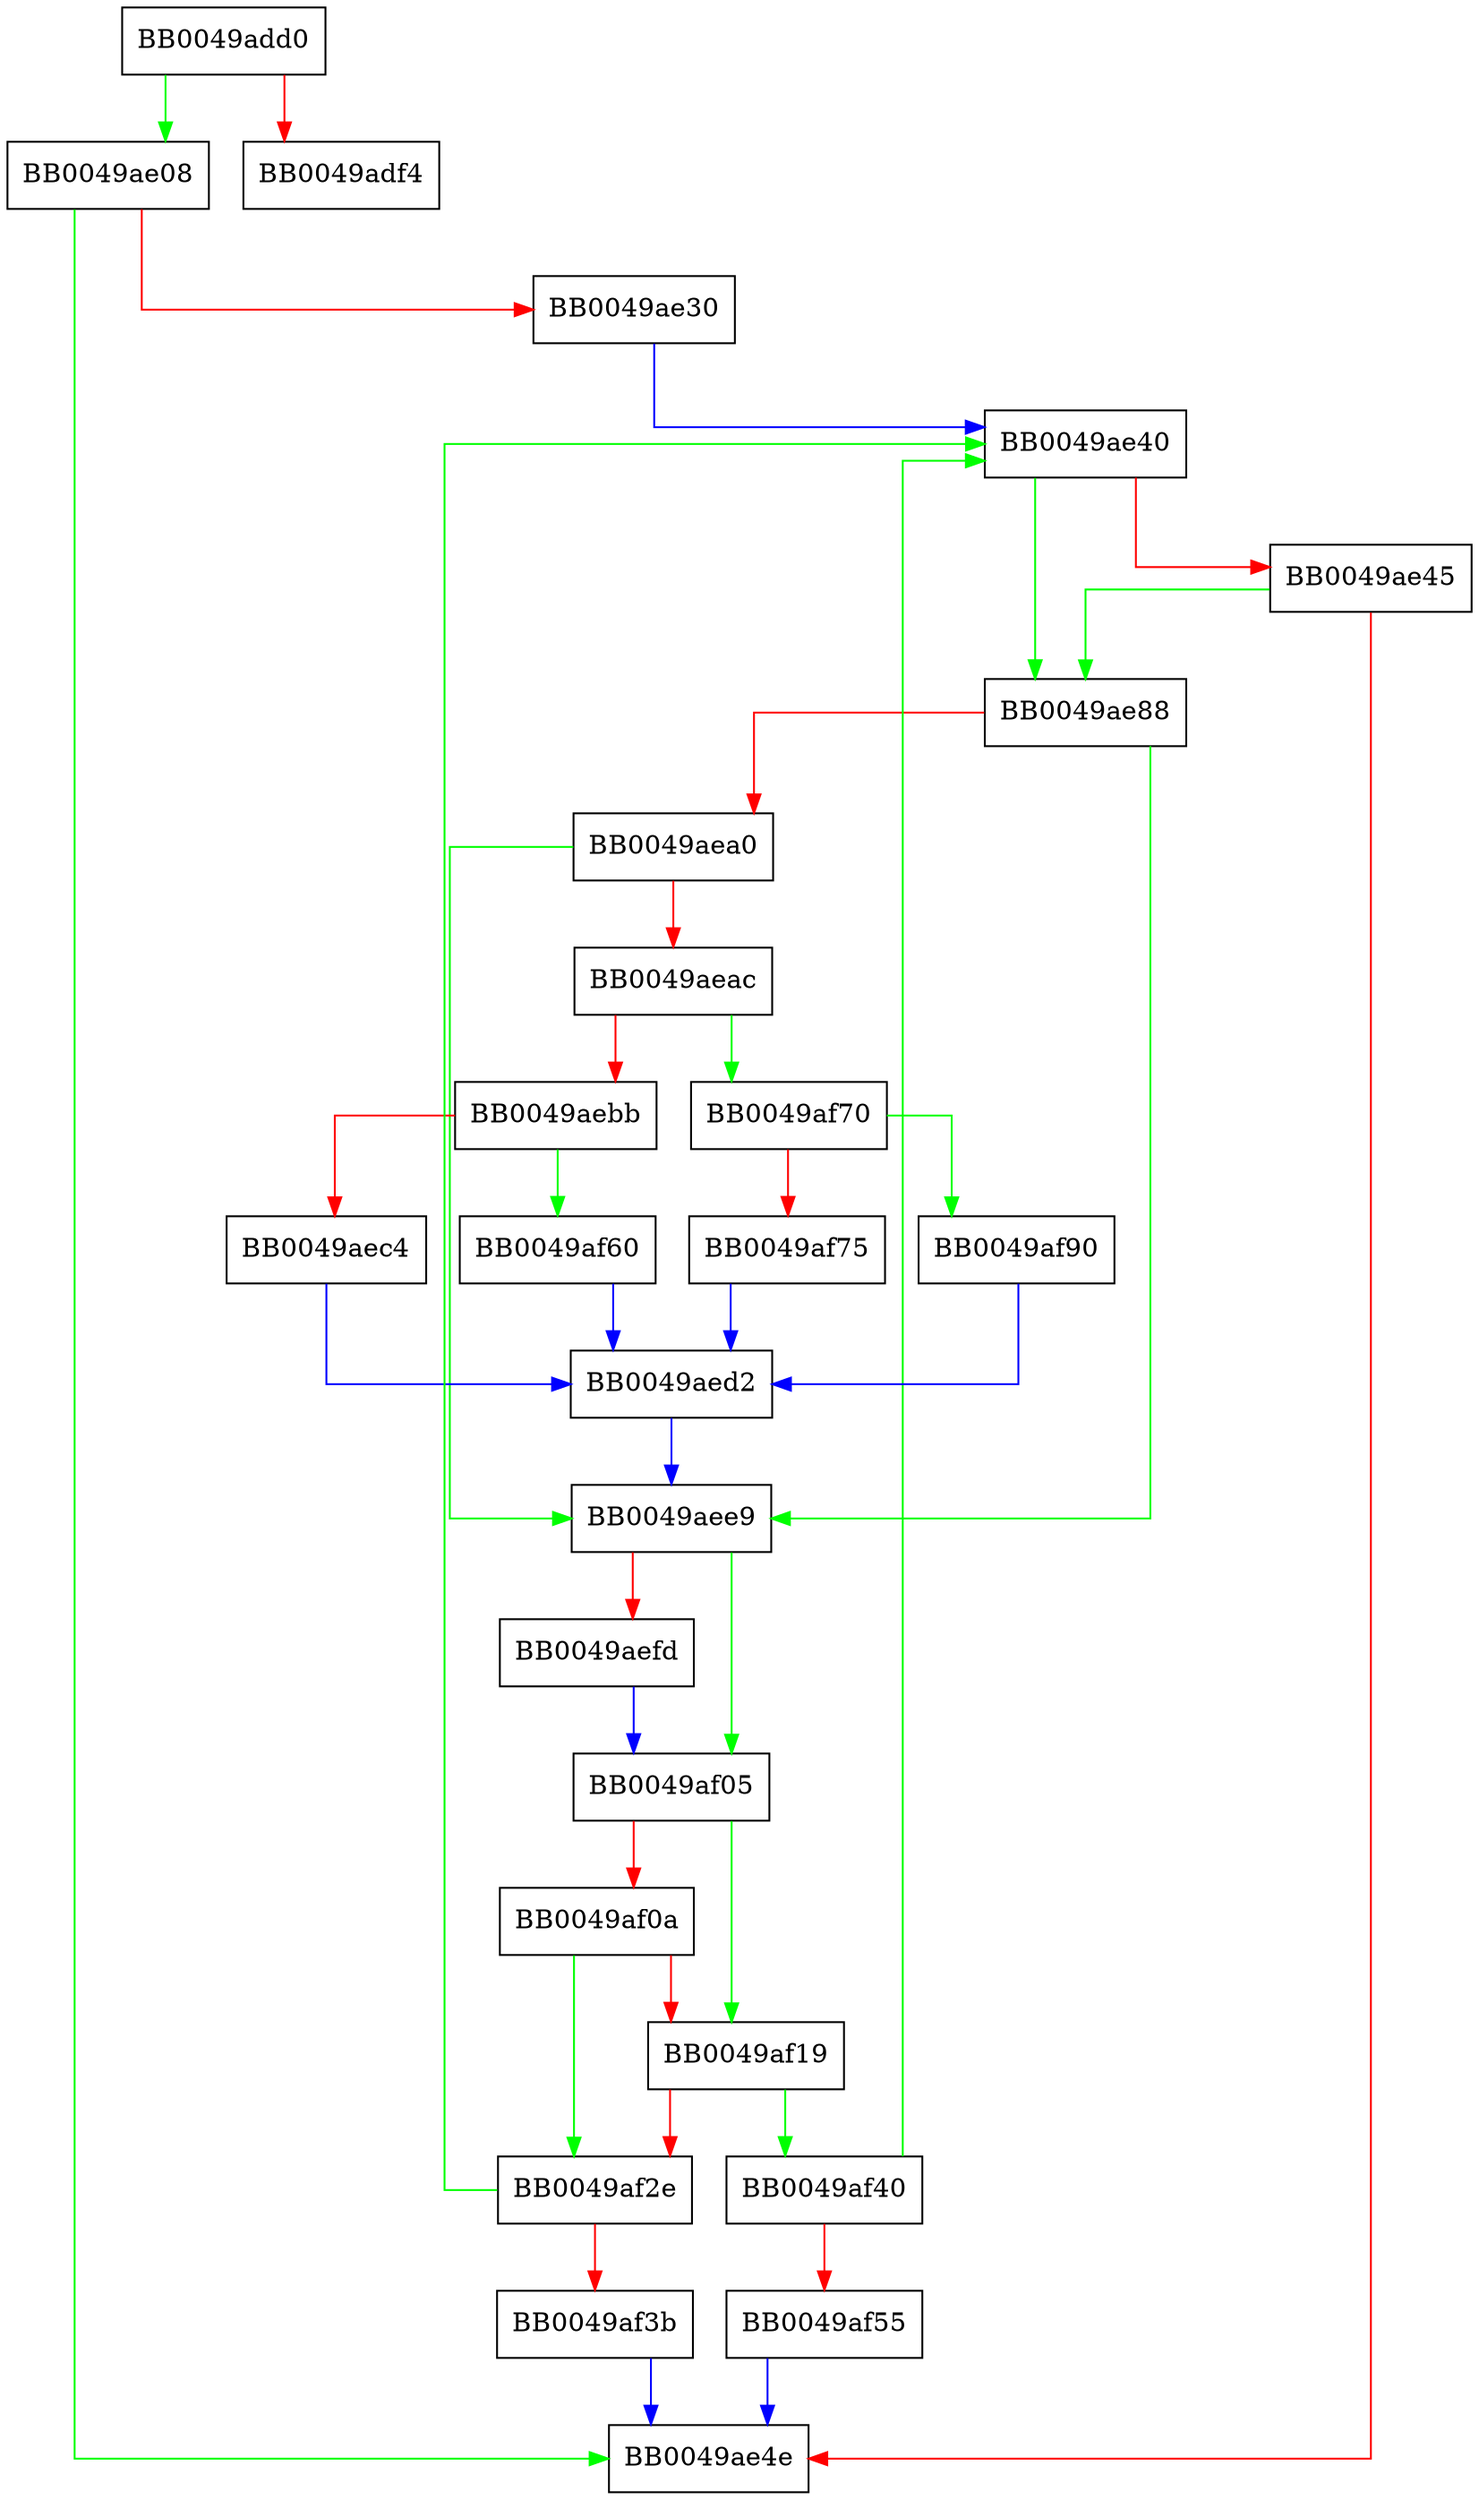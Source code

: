 digraph SSL_CTX_flush_sessions_ex {
  node [shape="box"];
  graph [splines=ortho];
  BB0049add0 -> BB0049ae08 [color="green"];
  BB0049add0 -> BB0049adf4 [color="red"];
  BB0049ae08 -> BB0049ae4e [color="green"];
  BB0049ae08 -> BB0049ae30 [color="red"];
  BB0049ae30 -> BB0049ae40 [color="blue"];
  BB0049ae40 -> BB0049ae88 [color="green"];
  BB0049ae40 -> BB0049ae45 [color="red"];
  BB0049ae45 -> BB0049ae88 [color="green"];
  BB0049ae45 -> BB0049ae4e [color="red"];
  BB0049ae88 -> BB0049aee9 [color="green"];
  BB0049ae88 -> BB0049aea0 [color="red"];
  BB0049aea0 -> BB0049aee9 [color="green"];
  BB0049aea0 -> BB0049aeac [color="red"];
  BB0049aeac -> BB0049af70 [color="green"];
  BB0049aeac -> BB0049aebb [color="red"];
  BB0049aebb -> BB0049af60 [color="green"];
  BB0049aebb -> BB0049aec4 [color="red"];
  BB0049aec4 -> BB0049aed2 [color="blue"];
  BB0049aed2 -> BB0049aee9 [color="blue"];
  BB0049aee9 -> BB0049af05 [color="green"];
  BB0049aee9 -> BB0049aefd [color="red"];
  BB0049aefd -> BB0049af05 [color="blue"];
  BB0049af05 -> BB0049af19 [color="green"];
  BB0049af05 -> BB0049af0a [color="red"];
  BB0049af0a -> BB0049af2e [color="green"];
  BB0049af0a -> BB0049af19 [color="red"];
  BB0049af19 -> BB0049af40 [color="green"];
  BB0049af19 -> BB0049af2e [color="red"];
  BB0049af2e -> BB0049ae40 [color="green"];
  BB0049af2e -> BB0049af3b [color="red"];
  BB0049af3b -> BB0049ae4e [color="blue"];
  BB0049af40 -> BB0049ae40 [color="green"];
  BB0049af40 -> BB0049af55 [color="red"];
  BB0049af55 -> BB0049ae4e [color="blue"];
  BB0049af60 -> BB0049aed2 [color="blue"];
  BB0049af70 -> BB0049af90 [color="green"];
  BB0049af70 -> BB0049af75 [color="red"];
  BB0049af75 -> BB0049aed2 [color="blue"];
  BB0049af90 -> BB0049aed2 [color="blue"];
}